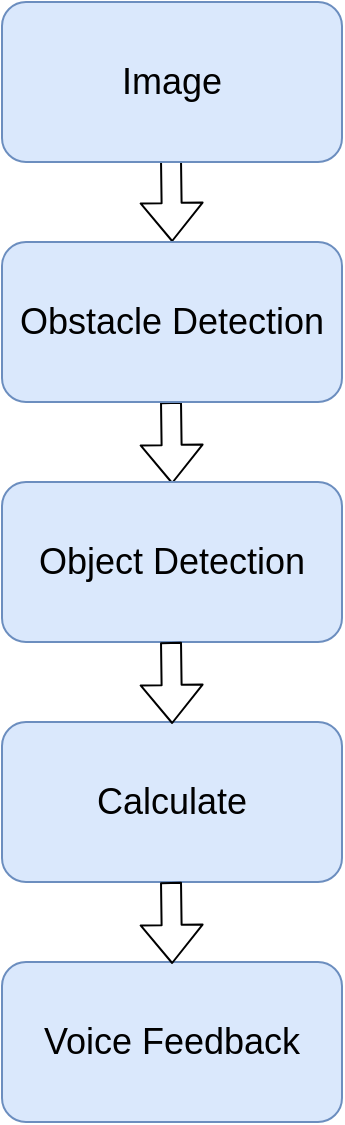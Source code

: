 <mxfile version="13.9.9" type="device"><diagram id="cBk9PrCRGXdo1Kc4lt4V" name="Page-1"><mxGraphModel dx="1166" dy="776" grid="1" gridSize="10" guides="1" tooltips="1" connect="1" arrows="1" fold="1" page="1" pageScale="1" pageWidth="850" pageHeight="1100" math="0" shadow="0"><root><mxCell id="0"/><mxCell id="1" parent="0"/><mxCell id="6jdfvDXJMtfUgG5xrnz0-8" value="" style="shape=flexArrow;endArrow=classic;html=1;" edge="1" parent="1"><mxGeometry width="50" height="50" relative="1" as="geometry"><mxPoint x="339.5" y="269" as="sourcePoint"/><mxPoint x="340.077" y="310" as="targetPoint"/></mxGeometry></mxCell><mxCell id="6jdfvDXJMtfUgG5xrnz0-9" value="" style="shape=flexArrow;endArrow=classic;html=1;" edge="1" parent="1"><mxGeometry width="50" height="50" relative="1" as="geometry"><mxPoint x="339.5" y="390" as="sourcePoint"/><mxPoint x="340.077" y="431" as="targetPoint"/></mxGeometry></mxCell><mxCell id="6jdfvDXJMtfUgG5xrnz0-11" value="&lt;span style=&quot;font-size: 18px&quot;&gt;Obstacle Detection&lt;/span&gt;" style="rounded=1;whiteSpace=wrap;html=1;fillColor=#dae8fc;strokeColor=#6c8ebf;" vertex="1" parent="1"><mxGeometry x="255" y="310" width="170" height="80" as="geometry"/></mxCell><mxCell id="6jdfvDXJMtfUgG5xrnz0-12" value="&lt;span style=&quot;font-size: 18px&quot;&gt;Calculate&lt;/span&gt;" style="rounded=1;whiteSpace=wrap;html=1;fillColor=#dae8fc;strokeColor=#6c8ebf;" vertex="1" parent="1"><mxGeometry x="255" y="550" width="170" height="80" as="geometry"/></mxCell><mxCell id="6jdfvDXJMtfUgG5xrnz0-13" value="&lt;span style=&quot;font-size: 18px&quot;&gt;Object Detection&lt;/span&gt;" style="rounded=1;whiteSpace=wrap;html=1;fillColor=#dae8fc;strokeColor=#6c8ebf;" vertex="1" parent="1"><mxGeometry x="255" y="430" width="170" height="80" as="geometry"/></mxCell><mxCell id="6jdfvDXJMtfUgG5xrnz0-14" value="&lt;span style=&quot;font-size: 18px&quot;&gt;Image&lt;/span&gt;" style="rounded=1;whiteSpace=wrap;html=1;fillColor=#dae8fc;strokeColor=#6c8ebf;" vertex="1" parent="1"><mxGeometry x="255" y="190" width="170" height="80" as="geometry"/></mxCell><mxCell id="6jdfvDXJMtfUgG5xrnz0-15" value="" style="shape=flexArrow;endArrow=classic;html=1;" edge="1" parent="1"><mxGeometry width="50" height="50" relative="1" as="geometry"><mxPoint x="339.5" y="510" as="sourcePoint"/><mxPoint x="340.077" y="551" as="targetPoint"/></mxGeometry></mxCell><mxCell id="6jdfvDXJMtfUgG5xrnz0-16" value="&lt;span style=&quot;font-size: 18px&quot;&gt;Voice Feedback&lt;/span&gt;" style="rounded=1;whiteSpace=wrap;html=1;fillColor=#dae8fc;strokeColor=#6c8ebf;" vertex="1" parent="1"><mxGeometry x="255" y="670" width="170" height="80" as="geometry"/></mxCell><mxCell id="6jdfvDXJMtfUgG5xrnz0-17" value="" style="shape=flexArrow;endArrow=classic;html=1;" edge="1" parent="1"><mxGeometry width="50" height="50" relative="1" as="geometry"><mxPoint x="339.5" y="630" as="sourcePoint"/><mxPoint x="340.077" y="671" as="targetPoint"/></mxGeometry></mxCell></root></mxGraphModel></diagram></mxfile>